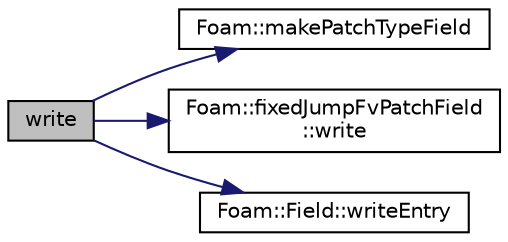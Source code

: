 digraph "write"
{
  bgcolor="transparent";
  edge [fontname="Helvetica",fontsize="10",labelfontname="Helvetica",labelfontsize="10"];
  node [fontname="Helvetica",fontsize="10",shape=record];
  rankdir="LR";
  Node673 [label="write",height=0.2,width=0.4,color="black", fillcolor="grey75", style="filled", fontcolor="black"];
  Node673 -> Node674 [color="midnightblue",fontsize="10",style="solid",fontname="Helvetica"];
  Node674 [label="Foam::makePatchTypeField",height=0.2,width=0.4,color="black",URL="$a21851.html#a44a8c9a8ab08f6bf1f84bf3dab3f82a2"];
  Node673 -> Node675 [color="midnightblue",fontsize="10",style="solid",fontname="Helvetica"];
  Node675 [label="Foam::fixedJumpFvPatchField\l::write",height=0.2,width=0.4,color="black",URL="$a22901.html#a293fdfec8bdfbd5c3913ab4c9f3454ff",tooltip="Write. "];
  Node673 -> Node676 [color="midnightblue",fontsize="10",style="solid",fontname="Helvetica"];
  Node676 [label="Foam::Field::writeEntry",height=0.2,width=0.4,color="black",URL="$a27573.html#a7c03447f7f0471351fe57a41b62c8686",tooltip="Write the field as a dictionary entry. "];
}
